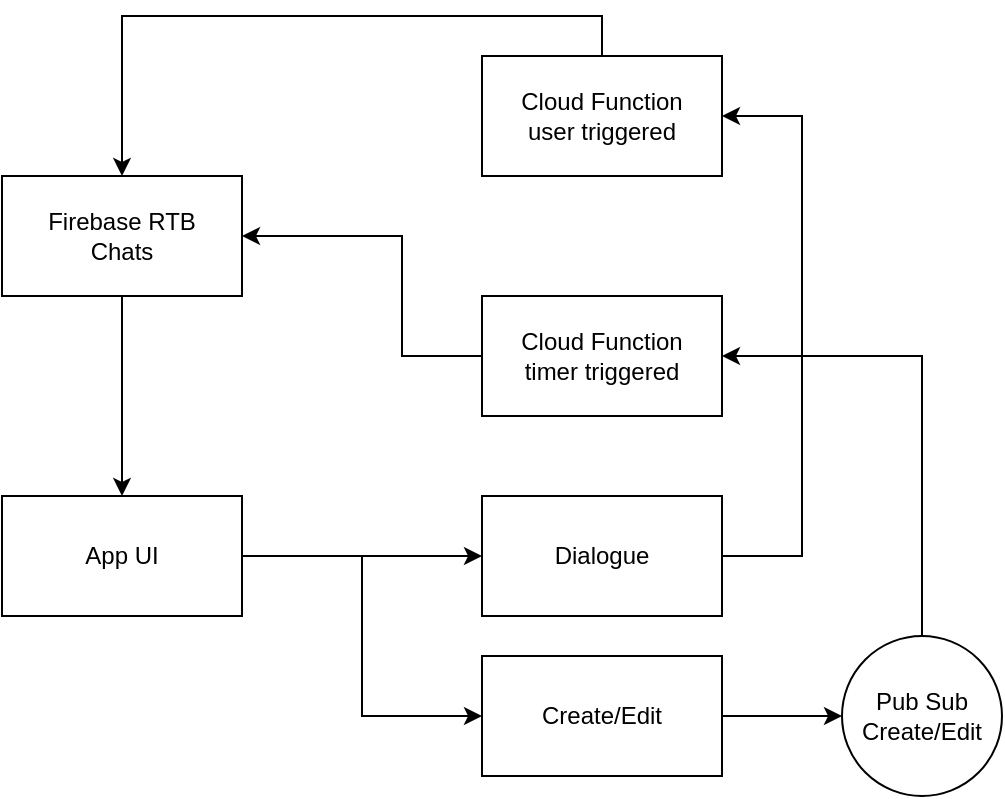 <mxfile version="24.7.16">
  <diagram name="Page-1" id="af3GiCEYY3vB2YST6jNT">
    <mxGraphModel dx="770" dy="626" grid="1" gridSize="10" guides="1" tooltips="1" connect="1" arrows="1" fold="1" page="1" pageScale="1" pageWidth="827" pageHeight="1169" math="0" shadow="0">
      <root>
        <mxCell id="0" />
        <mxCell id="1" parent="0" />
        <mxCell id="gZo7H2MPHsvTxoAo6SyU-7" style="edgeStyle=orthogonalEdgeStyle;rounded=0;orthogonalLoop=1;jettySize=auto;html=1;exitX=0.5;exitY=1;exitDx=0;exitDy=0;" edge="1" parent="1" source="gZo7H2MPHsvTxoAo6SyU-1" target="gZo7H2MPHsvTxoAo6SyU-4">
          <mxGeometry relative="1" as="geometry" />
        </mxCell>
        <mxCell id="gZo7H2MPHsvTxoAo6SyU-1" value="Firebase RTB&lt;div&gt;Chats&lt;/div&gt;" style="rounded=0;whiteSpace=wrap;html=1;" vertex="1" parent="1">
          <mxGeometry x="40" y="170" width="120" height="60" as="geometry" />
        </mxCell>
        <mxCell id="gZo7H2MPHsvTxoAo6SyU-6" style="edgeStyle=orthogonalEdgeStyle;rounded=0;orthogonalLoop=1;jettySize=auto;html=1;exitX=0.5;exitY=0;exitDx=0;exitDy=0;entryX=0.5;entryY=0;entryDx=0;entryDy=0;" edge="1" parent="1" source="gZo7H2MPHsvTxoAo6SyU-2" target="gZo7H2MPHsvTxoAo6SyU-1">
          <mxGeometry relative="1" as="geometry" />
        </mxCell>
        <mxCell id="gZo7H2MPHsvTxoAo6SyU-2" value="Cloud Function&lt;div&gt;user triggered&lt;/div&gt;" style="rounded=0;whiteSpace=wrap;html=1;" vertex="1" parent="1">
          <mxGeometry x="280" y="110" width="120" height="60" as="geometry" />
        </mxCell>
        <mxCell id="gZo7H2MPHsvTxoAo6SyU-8" style="edgeStyle=orthogonalEdgeStyle;rounded=0;orthogonalLoop=1;jettySize=auto;html=1;exitX=0;exitY=0.5;exitDx=0;exitDy=0;entryX=1;entryY=0.5;entryDx=0;entryDy=0;" edge="1" parent="1" source="gZo7H2MPHsvTxoAo6SyU-3" target="gZo7H2MPHsvTxoAo6SyU-1">
          <mxGeometry relative="1" as="geometry">
            <Array as="points">
              <mxPoint x="240" y="260" />
              <mxPoint x="240" y="200" />
            </Array>
          </mxGeometry>
        </mxCell>
        <mxCell id="gZo7H2MPHsvTxoAo6SyU-3" value="Cloud Function&lt;div&gt;timer triggered&lt;/div&gt;" style="rounded=0;whiteSpace=wrap;html=1;" vertex="1" parent="1">
          <mxGeometry x="280" y="230" width="120" height="60" as="geometry" />
        </mxCell>
        <mxCell id="gZo7H2MPHsvTxoAo6SyU-10" value="" style="edgeStyle=orthogonalEdgeStyle;rounded=0;orthogonalLoop=1;jettySize=auto;html=1;" edge="1" parent="1" source="gZo7H2MPHsvTxoAo6SyU-4" target="gZo7H2MPHsvTxoAo6SyU-9">
          <mxGeometry relative="1" as="geometry" />
        </mxCell>
        <mxCell id="gZo7H2MPHsvTxoAo6SyU-12" style="edgeStyle=orthogonalEdgeStyle;rounded=0;orthogonalLoop=1;jettySize=auto;html=1;exitX=1;exitY=0.5;exitDx=0;exitDy=0;entryX=0;entryY=0.5;entryDx=0;entryDy=0;" edge="1" parent="1" source="gZo7H2MPHsvTxoAo6SyU-4" target="gZo7H2MPHsvTxoAo6SyU-11">
          <mxGeometry relative="1" as="geometry" />
        </mxCell>
        <mxCell id="gZo7H2MPHsvTxoAo6SyU-4" value="App UI" style="rounded=0;whiteSpace=wrap;html=1;" vertex="1" parent="1">
          <mxGeometry x="40" y="330" width="120" height="60" as="geometry" />
        </mxCell>
        <mxCell id="gZo7H2MPHsvTxoAo6SyU-13" style="edgeStyle=orthogonalEdgeStyle;rounded=0;orthogonalLoop=1;jettySize=auto;html=1;exitX=1;exitY=0.5;exitDx=0;exitDy=0;entryX=1;entryY=0.5;entryDx=0;entryDy=0;" edge="1" parent="1" source="gZo7H2MPHsvTxoAo6SyU-9" target="gZo7H2MPHsvTxoAo6SyU-2">
          <mxGeometry relative="1" as="geometry">
            <Array as="points">
              <mxPoint x="440" y="360" />
              <mxPoint x="440" y="140" />
            </Array>
          </mxGeometry>
        </mxCell>
        <mxCell id="gZo7H2MPHsvTxoAo6SyU-9" value="Dialogue" style="whiteSpace=wrap;html=1;rounded=0;" vertex="1" parent="1">
          <mxGeometry x="280" y="330" width="120" height="60" as="geometry" />
        </mxCell>
        <mxCell id="gZo7H2MPHsvTxoAo6SyU-16" value="" style="edgeStyle=orthogonalEdgeStyle;rounded=0;orthogonalLoop=1;jettySize=auto;html=1;" edge="1" parent="1" source="gZo7H2MPHsvTxoAo6SyU-11" target="gZo7H2MPHsvTxoAo6SyU-15">
          <mxGeometry relative="1" as="geometry" />
        </mxCell>
        <mxCell id="gZo7H2MPHsvTxoAo6SyU-11" value="Create/Edit" style="whiteSpace=wrap;html=1;rounded=0;" vertex="1" parent="1">
          <mxGeometry x="280" y="410" width="120" height="60" as="geometry" />
        </mxCell>
        <mxCell id="gZo7H2MPHsvTxoAo6SyU-17" style="edgeStyle=orthogonalEdgeStyle;rounded=0;orthogonalLoop=1;jettySize=auto;html=1;exitX=0.5;exitY=0;exitDx=0;exitDy=0;entryX=1;entryY=0.5;entryDx=0;entryDy=0;" edge="1" parent="1" source="gZo7H2MPHsvTxoAo6SyU-15" target="gZo7H2MPHsvTxoAo6SyU-3">
          <mxGeometry relative="1" as="geometry" />
        </mxCell>
        <mxCell id="gZo7H2MPHsvTxoAo6SyU-15" value="Pub Sub Create/Edit" style="ellipse;whiteSpace=wrap;html=1;rounded=0;" vertex="1" parent="1">
          <mxGeometry x="460" y="400" width="80" height="80" as="geometry" />
        </mxCell>
      </root>
    </mxGraphModel>
  </diagram>
</mxfile>
